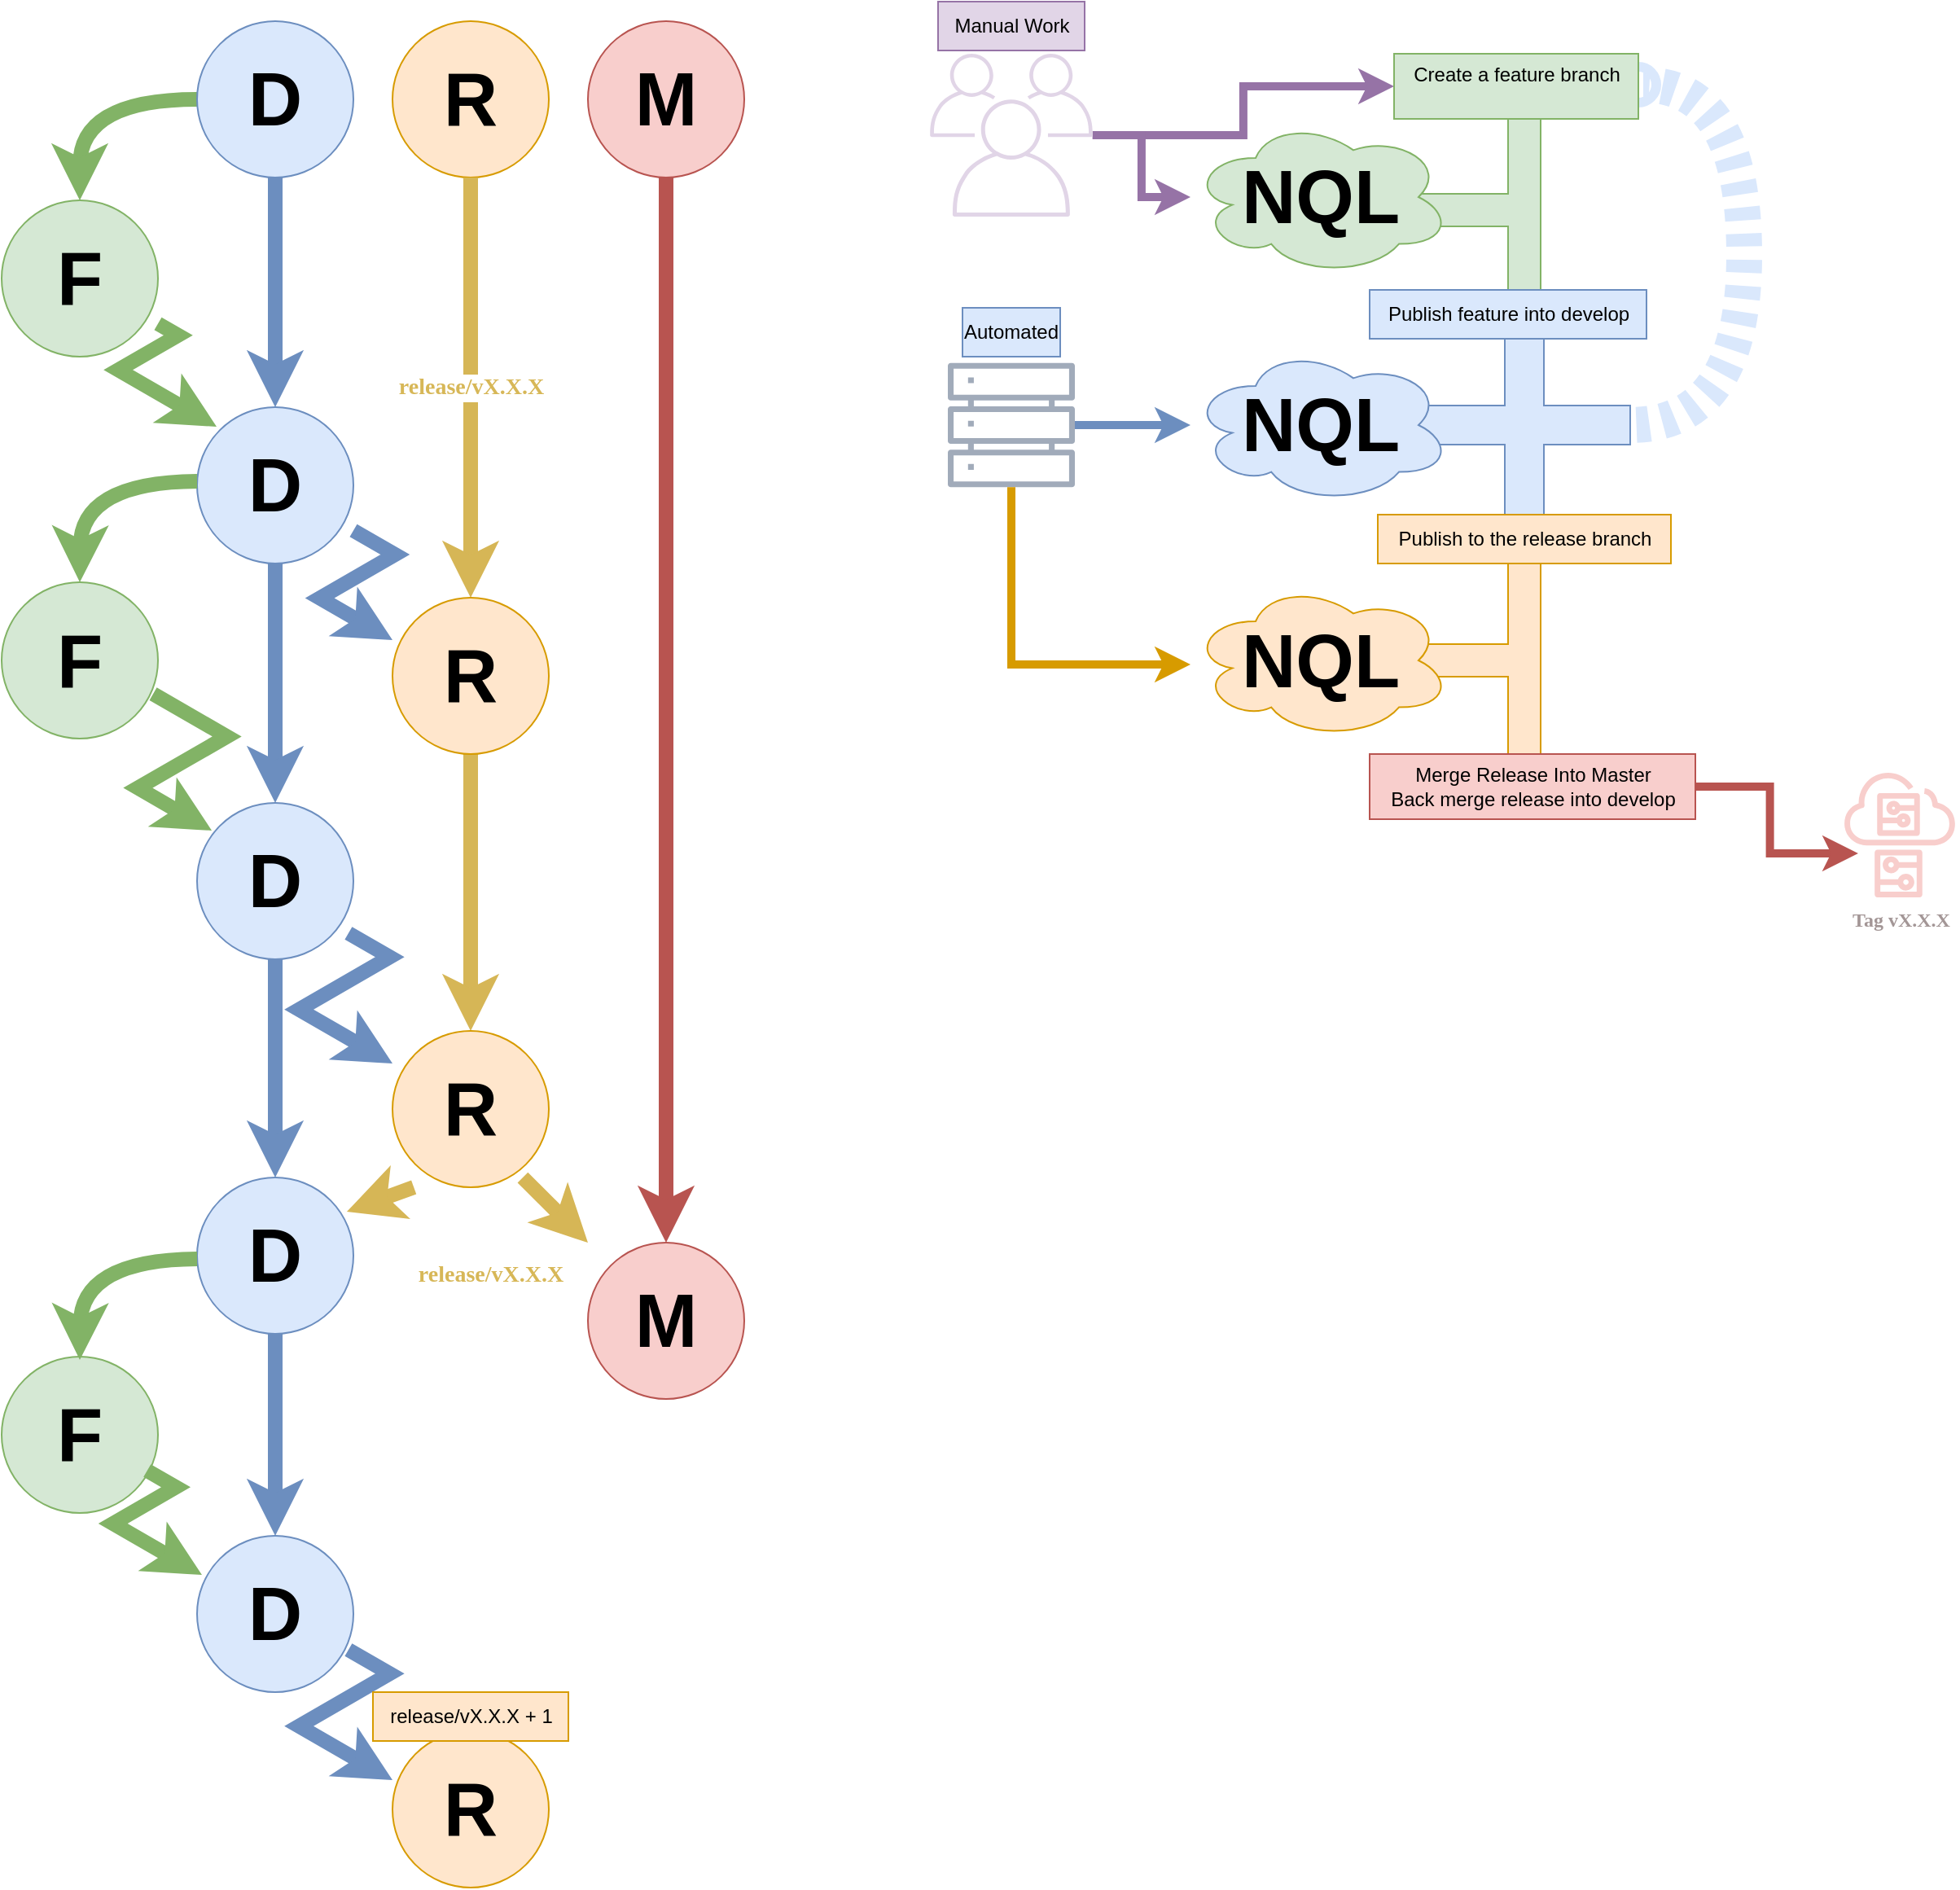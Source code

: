 <mxfile version="24.6.5" type="github">
  <diagram id="yPxyJZ8AM_hMuL3Unpa9" name="complex gitflow">
    <mxGraphModel dx="1434" dy="701" grid="1" gridSize="10" guides="1" tooltips="1" connect="1" arrows="1" fold="1" page="1" pageScale="1" pageWidth="1100" pageHeight="850" math="0" shadow="0">
      <root>
        <mxCell id="0" />
        <mxCell id="1" parent="0" />
        <mxCell id="iDpUjM79hNGlylwrqJGE-106" style="edgeStyle=orthogonalEdgeStyle;rounded=0;orthogonalLoop=1;jettySize=auto;html=1;entryX=1;entryY=0.475;entryDx=0;entryDy=0;entryPerimeter=0;strokeWidth=22;fillColor=#dae8fc;strokeColor=#dae8fc;endArrow=oval;endFill=0;shadow=0;curved=1;startArrow=none;startFill=0;flowAnimation=1;" parent="1" source="iDpUjM79hNGlylwrqJGE-103" target="iDpUjM79hNGlylwrqJGE-32" edge="1">
          <mxGeometry relative="1" as="geometry">
            <Array as="points">
              <mxPoint x="1210" y="338" />
              <mxPoint x="1210" y="129" />
            </Array>
          </mxGeometry>
        </mxCell>
        <mxCell id="iDpUjM79hNGlylwrqJGE-103" value="" style="shape=cross;whiteSpace=wrap;html=1;fillColor=#dae8fc;strokeColor=#6c8ebf;" parent="1" vertex="1">
          <mxGeometry x="1010" y="278" width="130" height="120" as="geometry" />
        </mxCell>
        <mxCell id="iDpUjM79hNGlylwrqJGE-11" value="" style="edgeStyle=orthogonalEdgeStyle;rounded=0;orthogonalLoop=1;jettySize=auto;html=1;strokeColor=#82b366;strokeWidth=9;fillColor=#d5e8d4;fontColor=#606960;labelBackgroundColor=#ffffff;curved=1;" parent="1" source="iDpUjM79hNGlylwrqJGE-6" target="iDpUjM79hNGlylwrqJGE-9" edge="1">
          <mxGeometry x="0.075" y="-42" relative="1" as="geometry">
            <mxPoint x="24" y="-38" as="offset" />
          </mxGeometry>
        </mxCell>
        <mxCell id="iDpUjM79hNGlylwrqJGE-14" value="" style="edgeStyle=orthogonalEdgeStyle;rounded=0;orthogonalLoop=1;jettySize=auto;html=1;strokeWidth=9;fillColor=#dae8fc;strokeColor=#6c8ebf;" parent="1" source="iDpUjM79hNGlylwrqJGE-6" target="iDpUjM79hNGlylwrqJGE-13" edge="1">
          <mxGeometry relative="1" as="geometry">
            <Array as="points">
              <mxPoint x="308" y="230" />
              <mxPoint x="308" y="230" />
            </Array>
          </mxGeometry>
        </mxCell>
        <mxCell id="iDpUjM79hNGlylwrqJGE-6" value="D" style="shape=ellipse;fillColor=#dae8fc;strokeColor=#6c8ebf;align=center;verticalAlign=middle;whiteSpace=wrap;fontSize=46;fontStyle=1;html=1;sketch=0;" parent="1" vertex="1">
          <mxGeometry x="260" y="90" width="96" height="96" as="geometry" />
        </mxCell>
        <mxCell id="iDpUjM79hNGlylwrqJGE-23" value="" style="edgeStyle=orthogonalEdgeStyle;rounded=0;orthogonalLoop=1;jettySize=auto;html=1;strokeWidth=9;fillColor=#fff2cc;strokeColor=#d6b656;" parent="1" source="iDpUjM79hNGlylwrqJGE-79" target="iDpUjM79hNGlylwrqJGE-22" edge="1">
          <mxGeometry relative="1" as="geometry" />
        </mxCell>
        <mxCell id="iDpUjM79hNGlylwrqJGE-7" value="R" style="shape=ellipse;fillColor=#ffe6cc;strokeColor=#d79b00;align=center;verticalAlign=middle;whiteSpace=wrap;fontSize=46;fontStyle=1;html=1;sketch=0;" parent="1" vertex="1">
          <mxGeometry x="380" y="90" width="96" height="96" as="geometry" />
        </mxCell>
        <mxCell id="iDpUjM79hNGlylwrqJGE-26" value="" style="edgeStyle=orthogonalEdgeStyle;rounded=0;orthogonalLoop=1;jettySize=auto;html=1;strokeWidth=9;fillColor=#f8cecc;strokeColor=#b85450;" parent="1" source="iDpUjM79hNGlylwrqJGE-8" target="iDpUjM79hNGlylwrqJGE-25" edge="1">
          <mxGeometry relative="1" as="geometry" />
        </mxCell>
        <mxCell id="iDpUjM79hNGlylwrqJGE-8" value="M" style="shape=ellipse;fillColor=#f8cecc;strokeColor=#b85450;align=center;verticalAlign=middle;whiteSpace=wrap;fontSize=46;fontStyle=1;html=1;sketch=0;" parent="1" vertex="1">
          <mxGeometry x="500" y="90" width="96" height="96" as="geometry" />
        </mxCell>
        <mxCell id="iDpUjM79hNGlylwrqJGE-21" style="edgeStyle=isometricEdgeStyle;rounded=0;orthogonalLoop=1;jettySize=auto;html=1;entryX=0.125;entryY=0.125;entryDx=0;entryDy=0;entryPerimeter=0;elbow=vertical;strokeWidth=9;fillColor=#d5e8d4;strokeColor=#82b366;" parent="1" source="iDpUjM79hNGlylwrqJGE-9" target="iDpUjM79hNGlylwrqJGE-13" edge="1">
          <mxGeometry relative="1" as="geometry">
            <mxPoint x="188" y="410" as="targetPoint" />
          </mxGeometry>
        </mxCell>
        <mxCell id="iDpUjM79hNGlylwrqJGE-9" value="F" style="shape=ellipse;fillColor=#d5e8d4;strokeColor=#82b366;align=center;verticalAlign=middle;whiteSpace=wrap;fontSize=46;fontStyle=1;html=1;sketch=0;" parent="1" vertex="1">
          <mxGeometry x="140" y="200" width="96" height="96" as="geometry" />
        </mxCell>
        <mxCell id="iDpUjM79hNGlylwrqJGE-24" style="edgeStyle=isometricEdgeStyle;rounded=0;orthogonalLoop=1;jettySize=auto;html=1;elbow=vertical;strokeWidth=9;fillColor=#dae8fc;strokeColor=#6c8ebf;entryX=0;entryY=0.271;entryDx=0;entryDy=0;entryPerimeter=0;" parent="1" source="iDpUjM79hNGlylwrqJGE-13" target="iDpUjM79hNGlylwrqJGE-79" edge="1">
          <mxGeometry relative="1" as="geometry">
            <mxPoint x="390" y="490" as="targetPoint" />
            <Array as="points">
              <mxPoint x="360" y="430" />
            </Array>
          </mxGeometry>
        </mxCell>
        <mxCell id="iDpUjM79hNGlylwrqJGE-28" value="" style="edgeStyle=orthogonalEdgeStyle;rounded=0;orthogonalLoop=1;jettySize=auto;html=1;strokeWidth=9;fillColor=#dae8fc;strokeColor=#6c8ebf;" parent="1" source="iDpUjM79hNGlylwrqJGE-78" target="iDpUjM79hNGlylwrqJGE-27" edge="1">
          <mxGeometry relative="1" as="geometry" />
        </mxCell>
        <mxCell id="iDpUjM79hNGlylwrqJGE-13" value="D" style="shape=ellipse;fillColor=#dae8fc;strokeColor=#6c8ebf;align=center;verticalAlign=middle;whiteSpace=wrap;fontSize=46;fontStyle=1;html=1;sketch=0;" parent="1" vertex="1">
          <mxGeometry x="260" y="327" width="96" height="96" as="geometry" />
        </mxCell>
        <mxCell id="iDpUjM79hNGlylwrqJGE-29" value="release/vX.X.X" style="rounded=0;orthogonalLoop=1;jettySize=auto;html=1;entryX=0.958;entryY=0.219;entryDx=0;entryDy=0;strokeWidth=9;fillColor=#fff2cc;strokeColor=#d6b656;entryPerimeter=0;fontSize=14;fontFamily=Georgia;fontColor=#D7B757;labelBackgroundColor=#FFFFFF;fontStyle=1" parent="1" target="iDpUjM79hNGlylwrqJGE-27" edge="1">
          <mxGeometry x="-1" y="72" relative="1" as="geometry">
            <mxPoint x="393.083" y="806" as="sourcePoint" />
            <mxPoint x="349.998" y="866.992" as="targetPoint" />
            <mxPoint x="22" y="-14" as="offset" />
          </mxGeometry>
        </mxCell>
        <mxCell id="iDpUjM79hNGlylwrqJGE-22" value="R" style="shape=ellipse;fillColor=#ffe6cc;strokeColor=#d79b00;align=center;verticalAlign=middle;whiteSpace=wrap;fontSize=46;fontStyle=1;html=1;sketch=0;" parent="1" vertex="1">
          <mxGeometry x="380" y="710" width="96" height="96" as="geometry" />
        </mxCell>
        <mxCell id="iDpUjM79hNGlylwrqJGE-25" value="M" style="shape=ellipse;fillColor=#f8cecc;strokeColor=#b85450;align=center;verticalAlign=middle;whiteSpace=wrap;fontSize=46;fontStyle=1;html=1;sketch=0;" parent="1" vertex="1">
          <mxGeometry x="500" y="840" width="96" height="96" as="geometry" />
        </mxCell>
        <mxCell id="iDpUjM79hNGlylwrqJGE-96" value="" style="edgeStyle=orthogonalEdgeStyle;rounded=0;orthogonalLoop=1;jettySize=auto;html=1;fillColor=#dae8fc;strokeColor=#6c8ebf;strokeWidth=9;" parent="1" source="iDpUjM79hNGlylwrqJGE-27" target="iDpUjM79hNGlylwrqJGE-95" edge="1">
          <mxGeometry relative="1" as="geometry" />
        </mxCell>
        <mxCell id="iDpUjM79hNGlylwrqJGE-27" value="D" style="shape=ellipse;fillColor=#dae8fc;strokeColor=#6c8ebf;align=center;verticalAlign=middle;whiteSpace=wrap;fontSize=46;fontStyle=1;html=1;sketch=0;" parent="1" vertex="1">
          <mxGeometry x="260" y="800" width="96" height="96" as="geometry" />
        </mxCell>
        <mxCell id="iDpUjM79hNGlylwrqJGE-30" style="rounded=0;orthogonalLoop=1;jettySize=auto;html=1;fillColor=#fff2cc;strokeColor=#d6b656;strokeWidth=9;exitX=0.833;exitY=0.938;exitDx=0;exitDy=0;exitPerimeter=0;" parent="1" source="iDpUjM79hNGlylwrqJGE-22" target="iDpUjM79hNGlylwrqJGE-25" edge="1">
          <mxGeometry relative="1" as="geometry">
            <mxPoint x="440" y="600" as="sourcePoint" />
          </mxGeometry>
        </mxCell>
        <mxCell id="iDpUjM79hNGlylwrqJGE-46" value="" style="shape=tee;whiteSpace=wrap;html=1;rotation=90;fillColor=#d5e8d4;strokeColor=#82b366;" parent="1" vertex="1">
          <mxGeometry x="987.5" y="166" width="115" height="80" as="geometry" />
        </mxCell>
        <mxCell id="iDpUjM79hNGlylwrqJGE-45" value="NQL" style="ellipse;shape=cloud;whiteSpace=wrap;html=1;fontSize=46;fillColor=#d5e8d4;strokeColor=#82b366;fontStyle=1;sketch=0;" parent="1" vertex="1">
          <mxGeometry x="870" y="150" width="160" height="96" as="geometry" />
        </mxCell>
        <mxCell id="iDpUjM79hNGlylwrqJGE-47" value="Manual Work" style="text;html=1;align=center;verticalAlign=middle;resizable=0;points=[];autosize=1;strokeColor=#9673a6;fillColor=#e1d5e7;" parent="1" vertex="1">
          <mxGeometry x="715" y="78" width="90" height="30" as="geometry" />
        </mxCell>
        <mxCell id="iDpUjM79hNGlylwrqJGE-50" value="NQL" style="ellipse;shape=cloud;whiteSpace=wrap;html=1;fontSize=46;fillColor=#dae8fc;strokeColor=#6c8ebf;fontStyle=1;sketch=0;" parent="1" vertex="1">
          <mxGeometry x="870" y="290" width="160" height="96" as="geometry" />
        </mxCell>
        <mxCell id="iDpUjM79hNGlylwrqJGE-62" style="edgeStyle=orthogonalEdgeStyle;rounded=0;orthogonalLoop=1;jettySize=auto;html=1;strokeWidth=5;fillColor=#e1d5e7;strokeColor=#9673a6;" parent="1" source="iDpUjM79hNGlylwrqJGE-55" target="iDpUjM79hNGlylwrqJGE-32" edge="1">
          <mxGeometry relative="1" as="geometry" />
        </mxCell>
        <mxCell id="iDpUjM79hNGlylwrqJGE-63" style="edgeStyle=orthogonalEdgeStyle;rounded=0;orthogonalLoop=1;jettySize=auto;html=1;strokeWidth=5;fillColor=#e1d5e7;strokeColor=#9673a6;" parent="1" source="iDpUjM79hNGlylwrqJGE-55" target="iDpUjM79hNGlylwrqJGE-45" edge="1">
          <mxGeometry relative="1" as="geometry" />
        </mxCell>
        <mxCell id="iDpUjM79hNGlylwrqJGE-55" value="&lt;div&gt;&lt;br&gt;&lt;/div&gt;&lt;div&gt;&lt;br&gt;&lt;/div&gt;" style="sketch=0;outlineConnect=0;strokeColor=#9673a6;fillColor=#e1d5e7;dashed=0;verticalLabelPosition=bottom;verticalAlign=top;align=center;html=1;fontSize=12;fontStyle=0;aspect=fixed;shape=mxgraph.aws4.illustration_users;pointerEvents=1" parent="1" vertex="1">
          <mxGeometry x="710" y="110" width="100" height="100" as="geometry" />
        </mxCell>
        <mxCell id="iDpUjM79hNGlylwrqJGE-61" style="edgeStyle=orthogonalEdgeStyle;rounded=0;orthogonalLoop=1;jettySize=auto;html=1;strokeWidth=5;fillColor=#dae8fc;strokeColor=#6c8ebf;" parent="1" source="iDpUjM79hNGlylwrqJGE-60" target="iDpUjM79hNGlylwrqJGE-50" edge="1">
          <mxGeometry relative="1" as="geometry" />
        </mxCell>
        <mxCell id="iDpUjM79hNGlylwrqJGE-60" value="" style="sketch=0;outlineConnect=0;fillColor=#A1ABBA;strokeColor=#6c8ebf;dashed=0;verticalLabelPosition=bottom;verticalAlign=top;align=center;html=1;fontSize=12;fontStyle=0;aspect=fixed;pointerEvents=1;shape=mxgraph.aws4.servers;" parent="1" vertex="1">
          <mxGeometry x="721" y="299" width="78" height="78" as="geometry" />
        </mxCell>
        <mxCell id="iDpUjM79hNGlylwrqJGE-64" value="Automated" style="text;strokeColor=#6c8ebf;align=center;fillColor=#dae8fc;html=1;verticalAlign=middle;whiteSpace=wrap;rounded=0;" parent="1" vertex="1">
          <mxGeometry x="730" y="266" width="60" height="30" as="geometry" />
        </mxCell>
        <mxCell id="iDpUjM79hNGlylwrqJGE-67" value="" style="shape=tee;whiteSpace=wrap;html=1;rotation=90;fillColor=#ffe6cc;strokeColor=#d79b00;" parent="1" vertex="1">
          <mxGeometry x="982.5" y="442.5" width="125" height="80" as="geometry" />
        </mxCell>
        <mxCell id="iDpUjM79hNGlylwrqJGE-68" value="NQL" style="ellipse;shape=cloud;whiteSpace=wrap;html=1;fontSize=46;fillColor=#ffe6cc;strokeColor=#d79b00;fontStyle=1;sketch=0;" parent="1" vertex="1">
          <mxGeometry x="870" y="434.5" width="160" height="96" as="geometry" />
        </mxCell>
        <mxCell id="iDpUjM79hNGlylwrqJGE-69" style="edgeStyle=orthogonalEdgeStyle;rounded=0;orthogonalLoop=1;jettySize=auto;html=1;strokeWidth=5;fillColor=#ffe6cc;strokeColor=#d79b00;" parent="1" source="iDpUjM79hNGlylwrqJGE-60" edge="1">
          <mxGeometry relative="1" as="geometry">
            <mxPoint x="750" y="410" as="sourcePoint" />
            <mxPoint x="870" y="485" as="targetPoint" />
            <Array as="points">
              <mxPoint x="760" y="485" />
            </Array>
          </mxGeometry>
        </mxCell>
        <mxCell id="iDpUjM79hNGlylwrqJGE-66" value="Publish to the release branch" style="text;html=1;align=center;verticalAlign=middle;resizable=0;points=[];autosize=1;strokeColor=#d79b00;fillColor=#ffe6cc;" parent="1" vertex="1">
          <mxGeometry x="985" y="393" width="180" height="30" as="geometry" />
        </mxCell>
        <mxCell id="iDpUjM79hNGlylwrqJGE-34" value="Publish feature into develop" style="text;html=1;align=center;verticalAlign=middle;resizable=0;points=[];autosize=1;strokeColor=#6c8ebf;fillColor=#dae8fc;" parent="1" vertex="1">
          <mxGeometry x="980" y="255" width="170" height="30" as="geometry" />
        </mxCell>
        <mxCell id="iDpUjM79hNGlylwrqJGE-32" value="Create a feature branch&lt;div&gt;&lt;br&gt;&lt;/div&gt;" style="text;html=1;align=center;verticalAlign=middle;resizable=0;points=[];autosize=1;strokeColor=#82b366;fillColor=#d5e8d4;" parent="1" vertex="1">
          <mxGeometry x="995" y="110" width="150" height="40" as="geometry" />
        </mxCell>
        <mxCell id="iDpUjM79hNGlylwrqJGE-70" value="Merge Release Into Master&lt;div&gt;Back merge release into develop&lt;/div&gt;" style="text;html=1;align=center;verticalAlign=middle;resizable=0;points=[];autosize=1;strokeColor=#b85450;fillColor=#f8cecc;" parent="1" vertex="1">
          <mxGeometry x="980" y="540" width="200" height="40" as="geometry" />
        </mxCell>
        <mxCell id="iDpUjM79hNGlylwrqJGE-73" value="Tag vX.X.X" style="sketch=0;outlineConnect=0;fillColor=#f8cecc;strokeColor=#b85450;dashed=0;verticalLabelPosition=bottom;verticalAlign=top;align=center;html=1;fontSize=12;fontStyle=1;aspect=fixed;pointerEvents=1;shape=mxgraph.aws4.simulator;fontFamily=Georgia;fontColor=#A39696;" parent="1" vertex="1">
          <mxGeometry x="1270" y="550" width="71" height="78" as="geometry" />
        </mxCell>
        <mxCell id="iDpUjM79hNGlylwrqJGE-74" style="edgeStyle=orthogonalEdgeStyle;rounded=0;orthogonalLoop=1;jettySize=auto;html=1;entryX=0.124;entryY=0.654;entryDx=0;entryDy=0;entryPerimeter=0;strokeWidth=5;fillColor=#f8cecc;strokeColor=#b85450;" parent="1" source="iDpUjM79hNGlylwrqJGE-70" target="iDpUjM79hNGlylwrqJGE-73" edge="1">
          <mxGeometry relative="1" as="geometry" />
        </mxCell>
        <mxCell id="iDpUjM79hNGlylwrqJGE-80" value="&lt;meta charset=&quot;utf-8&quot;&gt;&lt;span style=&quot;color: rgb(215, 183, 87); font-family: Georgia; font-size: 14px; font-style: normal; font-variant-ligatures: normal; font-variant-caps: normal; font-weight: 700; letter-spacing: normal; orphans: 2; text-align: center; text-indent: 0px; text-transform: none; widows: 2; word-spacing: 0px; -webkit-text-stroke-width: 0px; white-space: nowrap; background-color: rgb(255, 255, 255); text-decoration-thickness: initial; text-decoration-style: initial; text-decoration-color: initial; display: inline !important; float: none;&quot;&gt;release/vX.X.X&lt;/span&gt;" style="edgeStyle=orthogonalEdgeStyle;rounded=0;orthogonalLoop=1;jettySize=auto;html=1;strokeWidth=9;fillColor=#fff2cc;strokeColor=#d6b656;" parent="1" source="iDpUjM79hNGlylwrqJGE-7" target="iDpUjM79hNGlylwrqJGE-79" edge="1">
          <mxGeometry relative="1" as="geometry">
            <mxPoint x="428" y="186" as="sourcePoint" />
            <mxPoint x="428" y="710" as="targetPoint" />
          </mxGeometry>
        </mxCell>
        <mxCell id="iDpUjM79hNGlylwrqJGE-79" value="R" style="shape=ellipse;fillColor=#ffe6cc;strokeColor=#d79b00;align=center;verticalAlign=middle;whiteSpace=wrap;fontSize=46;fontStyle=1;html=1;sketch=0;" parent="1" vertex="1">
          <mxGeometry x="380" y="444" width="96" height="96" as="geometry" />
        </mxCell>
        <mxCell id="iDpUjM79hNGlylwrqJGE-82" value="F" style="shape=ellipse;fillColor=#d5e8d4;strokeColor=#82b366;align=center;verticalAlign=middle;whiteSpace=wrap;fontSize=46;fontStyle=1;html=1;sketch=0;" parent="1" vertex="1">
          <mxGeometry x="140" y="434.5" width="96" height="96" as="geometry" />
        </mxCell>
        <mxCell id="iDpUjM79hNGlylwrqJGE-85" value="" style="edgeStyle=orthogonalEdgeStyle;rounded=0;orthogonalLoop=1;jettySize=auto;html=1;strokeWidth=9;fillColor=#dae8fc;strokeColor=#6c8ebf;" parent="1" source="iDpUjM79hNGlylwrqJGE-13" target="iDpUjM79hNGlylwrqJGE-78" edge="1">
          <mxGeometry relative="1" as="geometry">
            <mxPoint x="308" y="392" as="sourcePoint" />
            <mxPoint x="308" y="860" as="targetPoint" />
          </mxGeometry>
        </mxCell>
        <mxCell id="iDpUjM79hNGlylwrqJGE-78" value="D" style="shape=ellipse;fillColor=#dae8fc;strokeColor=#6c8ebf;align=center;verticalAlign=middle;whiteSpace=wrap;fontSize=46;fontStyle=1;html=1;sketch=0;" parent="1" vertex="1">
          <mxGeometry x="260" y="570" width="96" height="96" as="geometry" />
        </mxCell>
        <mxCell id="iDpUjM79hNGlylwrqJGE-87" style="edgeStyle=isometricEdgeStyle;rounded=0;orthogonalLoop=1;jettySize=auto;html=1;entryX=0.094;entryY=0.177;entryDx=0;entryDy=0;entryPerimeter=0;elbow=vertical;strokeWidth=9;fillColor=#d5e8d4;strokeColor=#82b366;exitX=0.969;exitY=0.714;exitDx=0;exitDy=0;exitPerimeter=0;" parent="1" source="iDpUjM79hNGlylwrqJGE-82" target="iDpUjM79hNGlylwrqJGE-78" edge="1">
          <mxGeometry relative="1" as="geometry">
            <mxPoint x="259.72" y="579.5" as="targetPoint" />
            <mxPoint x="223.72" y="516.5" as="sourcePoint" />
          </mxGeometry>
        </mxCell>
        <mxCell id="iDpUjM79hNGlylwrqJGE-89" style="edgeStyle=isometricEdgeStyle;rounded=0;orthogonalLoop=1;jettySize=auto;html=1;elbow=vertical;strokeWidth=9;fillColor=#dae8fc;strokeColor=#6c8ebf;" parent="1" edge="1">
          <mxGeometry relative="1" as="geometry">
            <mxPoint x="352.96" y="650" as="sourcePoint" />
            <mxPoint x="380" y="730" as="targetPoint" />
            <Array as="points">
              <mxPoint x="356.96" y="677" />
            </Array>
          </mxGeometry>
        </mxCell>
        <mxCell id="iDpUjM79hNGlylwrqJGE-90" value="R" style="shape=ellipse;fillColor=#ffe6cc;strokeColor=#d79b00;align=center;verticalAlign=middle;whiteSpace=wrap;fontSize=46;fontStyle=1;html=1;sketch=0;" parent="1" vertex="1">
          <mxGeometry x="380" y="1140" width="96" height="96" as="geometry" />
        </mxCell>
        <mxCell id="iDpUjM79hNGlylwrqJGE-91" value="" style="edgeStyle=orthogonalEdgeStyle;rounded=0;orthogonalLoop=1;jettySize=auto;html=1;strokeColor=#82b366;strokeWidth=9;fillColor=#d5e8d4;fontColor=#606960;labelBackgroundColor=#ffffff;curved=1;" parent="1" edge="1">
          <mxGeometry x="0.075" y="-42" relative="1" as="geometry">
            <mxPoint x="260" y="372.5" as="sourcePoint" />
            <mxPoint x="188" y="434.5" as="targetPoint" />
            <mxPoint x="24" y="-38" as="offset" />
          </mxGeometry>
        </mxCell>
        <mxCell id="iDpUjM79hNGlylwrqJGE-93" value="F" style="shape=ellipse;fillColor=#d5e8d4;strokeColor=#82b366;align=center;verticalAlign=middle;whiteSpace=wrap;fontSize=46;fontStyle=1;html=1;sketch=0;" parent="1" vertex="1">
          <mxGeometry x="140" y="910" width="96" height="96" as="geometry" />
        </mxCell>
        <mxCell id="iDpUjM79hNGlylwrqJGE-94" value="" style="edgeStyle=orthogonalEdgeStyle;rounded=0;orthogonalLoop=1;jettySize=auto;html=1;strokeColor=#82b366;strokeWidth=9;fillColor=#d5e8d4;fontColor=#606960;labelBackgroundColor=#ffffff;curved=1;" parent="1" edge="1">
          <mxGeometry x="0.075" y="-42" relative="1" as="geometry">
            <mxPoint x="260" y="850" as="sourcePoint" />
            <mxPoint x="188" y="912" as="targetPoint" />
            <mxPoint x="24" y="-38" as="offset" />
          </mxGeometry>
        </mxCell>
        <mxCell id="iDpUjM79hNGlylwrqJGE-95" value="D" style="shape=ellipse;fillColor=#dae8fc;strokeColor=#6c8ebf;align=center;verticalAlign=middle;whiteSpace=wrap;fontSize=46;fontStyle=1;html=1;sketch=0;" parent="1" vertex="1">
          <mxGeometry x="260" y="1020" width="96" height="96" as="geometry" />
        </mxCell>
        <mxCell id="iDpUjM79hNGlylwrqJGE-98" style="edgeStyle=isometricEdgeStyle;rounded=0;orthogonalLoop=1;jettySize=auto;html=1;elbow=vertical;strokeWidth=9;fillColor=#dae8fc;strokeColor=#6c8ebf;" parent="1" edge="1">
          <mxGeometry relative="1" as="geometry">
            <mxPoint x="352.96" y="1090" as="sourcePoint" />
            <mxPoint x="380" y="1170" as="targetPoint" />
            <Array as="points">
              <mxPoint x="356.96" y="1117" />
            </Array>
          </mxGeometry>
        </mxCell>
        <mxCell id="iDpUjM79hNGlylwrqJGE-99" style="edgeStyle=isometricEdgeStyle;rounded=0;orthogonalLoop=1;jettySize=auto;html=1;entryX=0.031;entryY=0.25;entryDx=0;entryDy=0;entryPerimeter=0;elbow=vertical;strokeWidth=9;fillColor=#d5e8d4;strokeColor=#82b366;exitX=0.969;exitY=0.714;exitDx=0;exitDy=0;exitPerimeter=0;" parent="1" target="iDpUjM79hNGlylwrqJGE-95" edge="1">
          <mxGeometry relative="1" as="geometry">
            <mxPoint x="265.37" y="1064" as="targetPoint" />
            <mxPoint x="229.37" y="980" as="sourcePoint" />
            <Array as="points">
              <mxPoint x="230" y="1000" />
            </Array>
          </mxGeometry>
        </mxCell>
        <mxCell id="iDpUjM79hNGlylwrqJGE-100" value="release/vX.X.X + 1" style="text;html=1;align=center;verticalAlign=middle;resizable=0;points=[];autosize=1;strokeColor=#d79b00;fillColor=#ffe6cc;" parent="1" vertex="1">
          <mxGeometry x="368" y="1116" width="120" height="30" as="geometry" />
        </mxCell>
      </root>
    </mxGraphModel>
  </diagram>
</mxfile>
